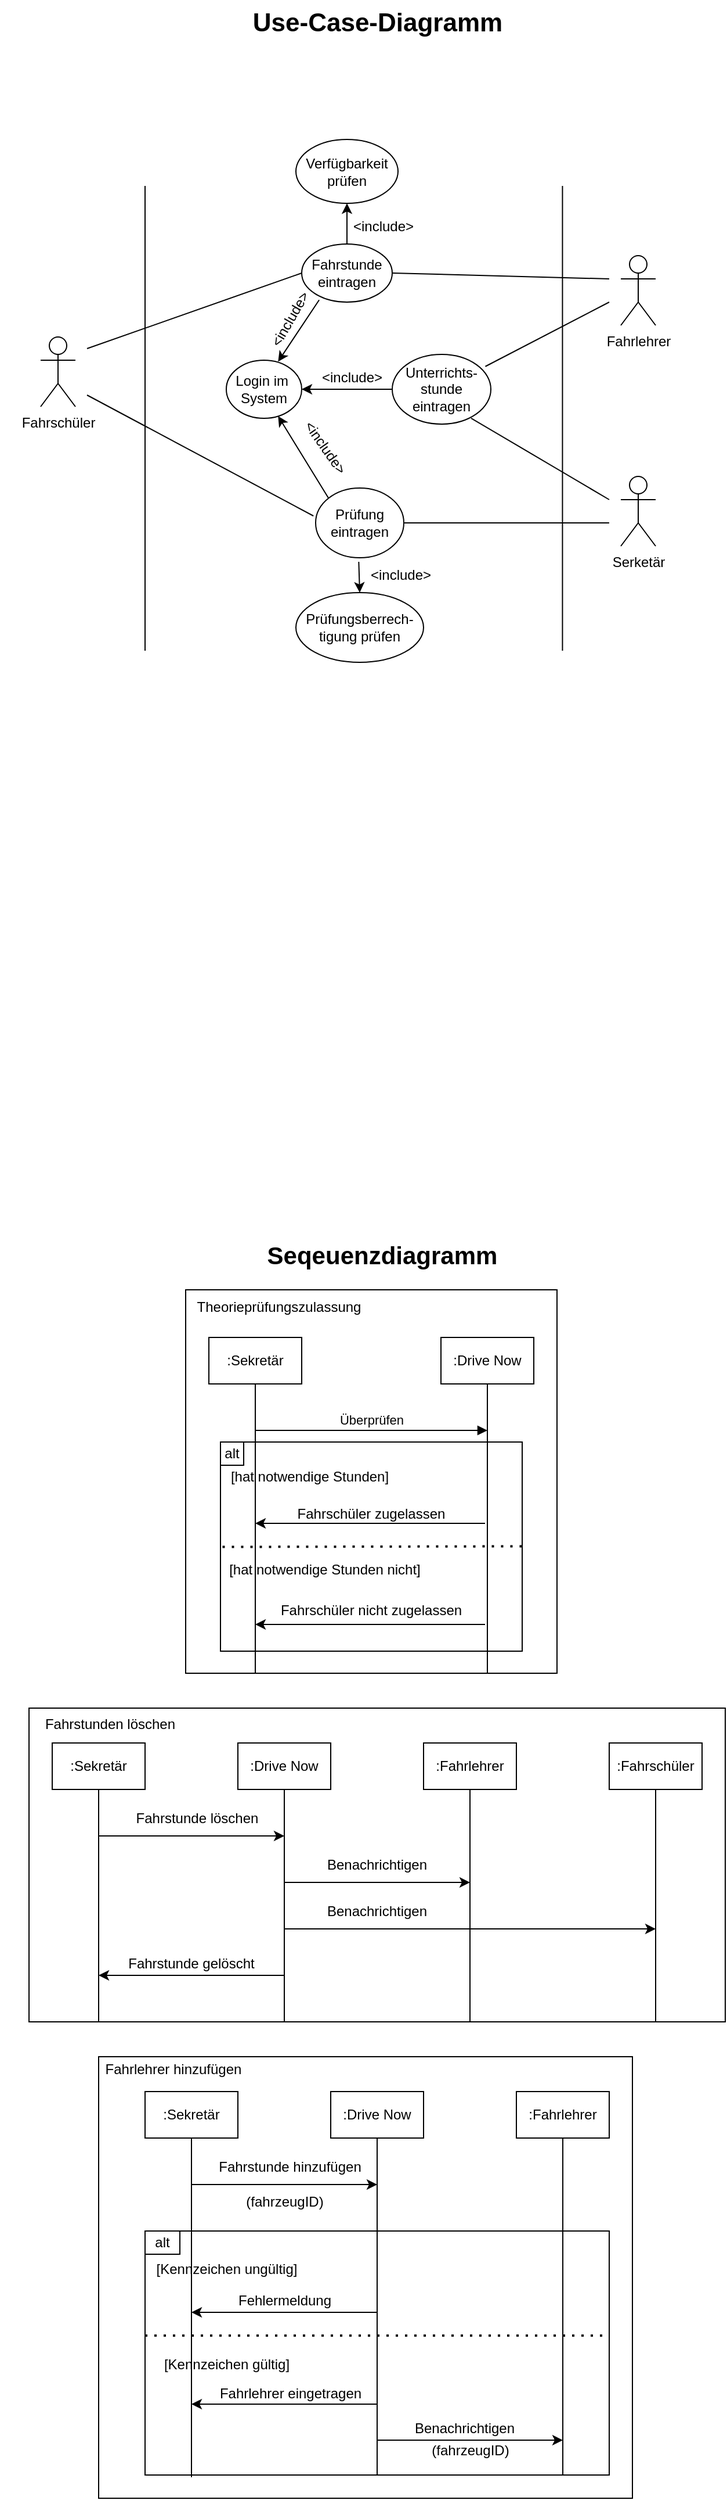 <mxfile version="22.1.0" type="github">
  <diagram name="Page-1" id="2YBvvXClWsGukQMizWep">
    <mxGraphModel dx="1283" dy="2307" grid="1" gridSize="10" guides="1" tooltips="1" connect="1" arrows="0" fold="1" page="1" pageScale="1" pageWidth="850" pageHeight="1100" math="0" shadow="0">
      <root>
        <mxCell id="0" />
        <mxCell id="1" parent="0" />
        <mxCell id="IucwxXnB9_I8mmwoXr7Y-1" value="" style="rounded=0;whiteSpace=wrap;html=1;fillColor=none;" vertex="1" parent="1">
          <mxGeometry x="200" y="710" width="460" height="380" as="geometry" />
        </mxCell>
        <mxCell id="ssYmU_9ab5f28VPRTGyQ-70" value="" style="rounded=0;whiteSpace=wrap;html=1;fillColor=none;" parent="1" vertex="1">
          <mxGeometry x="240" y="860" width="400" height="210" as="geometry" />
        </mxCell>
        <mxCell id="ssYmU_9ab5f28VPRTGyQ-24" value="" style="rounded=0;whiteSpace=wrap;html=1;fillColor=none;" parent="1" vertex="1">
          <mxGeometry x="275" y="50" width="320" height="330" as="geometry" />
        </mxCell>
        <mxCell id="ssYmU_9ab5f28VPRTGyQ-3" value="" style="rounded=0;whiteSpace=wrap;html=1;fillColor=none;" parent="1" vertex="1">
          <mxGeometry x="305" y="181" width="260" height="180" as="geometry" />
        </mxCell>
        <mxCell id="aM9ryv3xv72pqoxQDRHE-7" value="Überprüfen" style="html=1;verticalAlign=bottom;endArrow=block;edgeStyle=elbowEdgeStyle;elbow=vertical;curved=0;rounded=0;" parent="1" edge="1">
          <mxGeometry relative="1" as="geometry">
            <mxPoint x="335" y="171" as="sourcePoint" />
            <Array as="points">
              <mxPoint x="435" y="171" />
            </Array>
            <mxPoint x="535" y="171" as="targetPoint" />
            <mxPoint as="offset" />
          </mxGeometry>
        </mxCell>
        <mxCell id="ssYmU_9ab5f28VPRTGyQ-2" value="Theorieprüfungszulassung" style="text;html=1;align=center;verticalAlign=middle;resizable=0;points=[];autosize=1;strokeColor=none;fillColor=none;" parent="1" vertex="1">
          <mxGeometry x="275" y="50" width="160" height="30" as="geometry" />
        </mxCell>
        <mxCell id="ssYmU_9ab5f28VPRTGyQ-5" value="" style="rounded=0;whiteSpace=wrap;html=1;fillColor=none;" parent="1" vertex="1">
          <mxGeometry x="305" y="181" width="20" height="20" as="geometry" />
        </mxCell>
        <mxCell id="ssYmU_9ab5f28VPRTGyQ-6" value="alt" style="text;html=1;strokeColor=none;fillColor=none;align=center;verticalAlign=middle;whiteSpace=wrap;rounded=0;" parent="1" vertex="1">
          <mxGeometry x="285" y="176" width="60" height="30" as="geometry" />
        </mxCell>
        <mxCell id="ssYmU_9ab5f28VPRTGyQ-8" value="Fahrschüler zugelassen" style="text;html=1;strokeColor=none;fillColor=none;align=center;verticalAlign=middle;whiteSpace=wrap;rounded=0;" parent="1" vertex="1">
          <mxGeometry x="345" y="228" width="180" height="30" as="geometry" />
        </mxCell>
        <mxCell id="ssYmU_9ab5f28VPRTGyQ-9" value="[hat notwendige Stunden]" style="text;html=1;strokeColor=none;fillColor=none;align=center;verticalAlign=middle;whiteSpace=wrap;rounded=0;" parent="1" vertex="1">
          <mxGeometry x="302" y="206" width="160" height="10" as="geometry" />
        </mxCell>
        <mxCell id="ssYmU_9ab5f28VPRTGyQ-10" value="" style="endArrow=classic;html=1;rounded=0;" parent="1" edge="1">
          <mxGeometry width="50" height="50" relative="1" as="geometry">
            <mxPoint x="533" y="251" as="sourcePoint" />
            <mxPoint x="335" y="251" as="targetPoint" />
          </mxGeometry>
        </mxCell>
        <mxCell id="ssYmU_9ab5f28VPRTGyQ-14" value="" style="endArrow=none;dashed=1;html=1;dashPattern=1 3;strokeWidth=2;rounded=0;entryX=0.001;entryY=0.596;entryDx=0;entryDy=0;entryPerimeter=0;exitX=0.999;exitY=0.593;exitDx=0;exitDy=0;exitPerimeter=0;" parent="1" edge="1">
          <mxGeometry width="50" height="50" relative="1" as="geometry">
            <mxPoint x="564.74" y="270.74" as="sourcePoint" />
            <mxPoint x="305.26" y="271.28" as="targetPoint" />
          </mxGeometry>
        </mxCell>
        <mxCell id="ssYmU_9ab5f28VPRTGyQ-15" value=":Sekretär" style="rounded=0;whiteSpace=wrap;html=1;" parent="1" vertex="1">
          <mxGeometry x="295" y="91" width="80" height="40" as="geometry" />
        </mxCell>
        <mxCell id="ssYmU_9ab5f28VPRTGyQ-16" value=":Drive Now" style="rounded=0;whiteSpace=wrap;html=1;" parent="1" vertex="1">
          <mxGeometry x="495" y="91" width="80" height="40" as="geometry" />
        </mxCell>
        <mxCell id="ssYmU_9ab5f28VPRTGyQ-17" value="" style="endArrow=none;html=1;rounded=0;" parent="1" edge="1">
          <mxGeometry width="50" height="50" relative="1" as="geometry">
            <mxPoint x="335" y="380" as="sourcePoint" />
            <mxPoint x="335" y="131" as="targetPoint" />
          </mxGeometry>
        </mxCell>
        <mxCell id="ssYmU_9ab5f28VPRTGyQ-18" value="" style="endArrow=none;html=1;rounded=0;" parent="1" edge="1">
          <mxGeometry width="50" height="50" relative="1" as="geometry">
            <mxPoint x="535" y="380" as="sourcePoint" />
            <mxPoint x="535" y="131" as="targetPoint" />
          </mxGeometry>
        </mxCell>
        <mxCell id="ssYmU_9ab5f28VPRTGyQ-20" value="[hat notwendige Stunden nicht]" style="text;html=1;strokeColor=none;fillColor=none;align=center;verticalAlign=middle;whiteSpace=wrap;rounded=0;" parent="1" vertex="1">
          <mxGeometry x="290" y="291" width="210" as="geometry" />
        </mxCell>
        <mxCell id="ssYmU_9ab5f28VPRTGyQ-22" value="Fahrschüler nicht zugelassen" style="text;html=1;strokeColor=none;fillColor=none;align=center;verticalAlign=middle;whiteSpace=wrap;rounded=0;" parent="1" vertex="1">
          <mxGeometry x="345" y="311" width="180" height="30" as="geometry" />
        </mxCell>
        <mxCell id="ssYmU_9ab5f28VPRTGyQ-23" value="" style="endArrow=classic;html=1;rounded=0;" parent="1" edge="1">
          <mxGeometry width="50" height="50" relative="1" as="geometry">
            <mxPoint x="533" y="338" as="sourcePoint" />
            <mxPoint x="335" y="338" as="targetPoint" />
          </mxGeometry>
        </mxCell>
        <mxCell id="ssYmU_9ab5f28VPRTGyQ-27" value=":Sekretär" style="rounded=0;whiteSpace=wrap;html=1;" parent="1" vertex="1">
          <mxGeometry x="160" y="440" width="80" height="40" as="geometry" />
        </mxCell>
        <mxCell id="ssYmU_9ab5f28VPRTGyQ-28" value="" style="endArrow=none;html=1;rounded=0;entryX=0.5;entryY=1;entryDx=0;entryDy=0;" parent="1" target="ssYmU_9ab5f28VPRTGyQ-27" edge="1">
          <mxGeometry width="50" height="50" relative="1" as="geometry">
            <mxPoint x="200" y="680" as="sourcePoint" />
            <mxPoint x="470" y="500" as="targetPoint" />
          </mxGeometry>
        </mxCell>
        <mxCell id="ssYmU_9ab5f28VPRTGyQ-33" value=":Drive Now" style="rounded=0;whiteSpace=wrap;html=1;" parent="1" vertex="1">
          <mxGeometry x="320" y="440" width="80" height="40" as="geometry" />
        </mxCell>
        <mxCell id="ssYmU_9ab5f28VPRTGyQ-34" value="" style="endArrow=none;html=1;rounded=0;entryX=0.5;entryY=1;entryDx=0;entryDy=0;" parent="1" target="ssYmU_9ab5f28VPRTGyQ-33" edge="1">
          <mxGeometry width="50" height="50" relative="1" as="geometry">
            <mxPoint x="360" y="680" as="sourcePoint" />
            <mxPoint x="630" y="500" as="targetPoint" />
          </mxGeometry>
        </mxCell>
        <mxCell id="ssYmU_9ab5f28VPRTGyQ-35" value=":Fahrlehrer" style="rounded=0;whiteSpace=wrap;html=1;" parent="1" vertex="1">
          <mxGeometry x="480" y="440" width="80" height="40" as="geometry" />
        </mxCell>
        <mxCell id="ssYmU_9ab5f28VPRTGyQ-36" value="" style="endArrow=none;html=1;rounded=0;entryX=0.5;entryY=1;entryDx=0;entryDy=0;" parent="1" target="ssYmU_9ab5f28VPRTGyQ-35" edge="1">
          <mxGeometry width="50" height="50" relative="1" as="geometry">
            <mxPoint x="520" y="680" as="sourcePoint" />
            <mxPoint x="790" y="500" as="targetPoint" />
          </mxGeometry>
        </mxCell>
        <mxCell id="ssYmU_9ab5f28VPRTGyQ-37" value=":Fahrschüler" style="rounded=0;whiteSpace=wrap;html=1;" parent="1" vertex="1">
          <mxGeometry x="640" y="440" width="80" height="40" as="geometry" />
        </mxCell>
        <mxCell id="ssYmU_9ab5f28VPRTGyQ-38" value="" style="endArrow=none;html=1;rounded=0;entryX=0.5;entryY=1;entryDx=0;entryDy=0;" parent="1" target="ssYmU_9ab5f28VPRTGyQ-37" edge="1">
          <mxGeometry width="50" height="50" relative="1" as="geometry">
            <mxPoint x="680" y="680" as="sourcePoint" />
            <mxPoint x="950" y="500" as="targetPoint" />
          </mxGeometry>
        </mxCell>
        <mxCell id="ssYmU_9ab5f28VPRTGyQ-39" value="" style="endArrow=classic;html=1;rounded=0;" parent="1" edge="1">
          <mxGeometry width="50" height="50" relative="1" as="geometry">
            <mxPoint x="200" y="520" as="sourcePoint" />
            <mxPoint x="360" y="520" as="targetPoint" />
          </mxGeometry>
        </mxCell>
        <mxCell id="ssYmU_9ab5f28VPRTGyQ-40" value="" style="endArrow=classic;html=1;rounded=0;" parent="1" edge="1">
          <mxGeometry width="50" height="50" relative="1" as="geometry">
            <mxPoint x="360" y="560" as="sourcePoint" />
            <mxPoint x="520" y="560" as="targetPoint" />
          </mxGeometry>
        </mxCell>
        <mxCell id="ssYmU_9ab5f28VPRTGyQ-41" value="" style="endArrow=classic;html=1;rounded=0;" parent="1" edge="1">
          <mxGeometry width="50" height="50" relative="1" as="geometry">
            <mxPoint x="360" y="600" as="sourcePoint" />
            <mxPoint x="680" y="600" as="targetPoint" />
          </mxGeometry>
        </mxCell>
        <mxCell id="ssYmU_9ab5f28VPRTGyQ-42" value="" style="endArrow=classic;html=1;rounded=0;" parent="1" edge="1">
          <mxGeometry width="50" height="50" relative="1" as="geometry">
            <mxPoint x="360" y="640" as="sourcePoint" />
            <mxPoint x="200" y="640" as="targetPoint" />
          </mxGeometry>
        </mxCell>
        <mxCell id="ssYmU_9ab5f28VPRTGyQ-43" value="" style="rounded=0;whiteSpace=wrap;html=1;fillColor=none;" parent="1" vertex="1">
          <mxGeometry x="140" y="410" width="600" height="270" as="geometry" />
        </mxCell>
        <mxCell id="ssYmU_9ab5f28VPRTGyQ-44" value="Fahrstunden löschen" style="text;html=1;strokeColor=none;fillColor=none;align=center;verticalAlign=middle;whiteSpace=wrap;rounded=0;" parent="1" vertex="1">
          <mxGeometry x="115" y="414" width="190" height="19" as="geometry" />
        </mxCell>
        <mxCell id="ssYmU_9ab5f28VPRTGyQ-45" value="Fahrstunde löschen" style="text;html=1;strokeColor=none;fillColor=none;align=center;verticalAlign=middle;whiteSpace=wrap;rounded=0;" parent="1" vertex="1">
          <mxGeometry x="130" y="490" width="310" height="30" as="geometry" />
        </mxCell>
        <mxCell id="ssYmU_9ab5f28VPRTGyQ-47" value="Benachrichtigen" style="text;html=1;strokeColor=none;fillColor=none;align=center;verticalAlign=middle;whiteSpace=wrap;rounded=0;" parent="1" vertex="1">
          <mxGeometry x="285" y="530" width="310" height="30" as="geometry" />
        </mxCell>
        <mxCell id="ssYmU_9ab5f28VPRTGyQ-48" value="Benachrichtigen" style="text;html=1;strokeColor=none;fillColor=none;align=center;verticalAlign=middle;whiteSpace=wrap;rounded=0;" parent="1" vertex="1">
          <mxGeometry x="285" y="570" width="310" height="30" as="geometry" />
        </mxCell>
        <mxCell id="ssYmU_9ab5f28VPRTGyQ-49" value="Fahrstunde gelöscht" style="text;html=1;strokeColor=none;fillColor=none;align=center;verticalAlign=middle;whiteSpace=wrap;rounded=0;" parent="1" vertex="1">
          <mxGeometry x="190" y="620" width="180" height="20" as="geometry" />
        </mxCell>
        <mxCell id="ssYmU_9ab5f28VPRTGyQ-51" value=":Sekretär" style="rounded=0;whiteSpace=wrap;html=1;" parent="1" vertex="1">
          <mxGeometry x="240" y="740" width="80" height="40" as="geometry" />
        </mxCell>
        <mxCell id="ssYmU_9ab5f28VPRTGyQ-52" value="" style="endArrow=none;html=1;rounded=0;entryX=0.5;entryY=1;entryDx=0;entryDy=0;exitX=0.1;exitY=1.009;exitDx=0;exitDy=0;exitPerimeter=0;" parent="1" source="ssYmU_9ab5f28VPRTGyQ-70" target="ssYmU_9ab5f28VPRTGyQ-51" edge="1">
          <mxGeometry width="50" height="50" relative="1" as="geometry">
            <mxPoint x="280" y="980" as="sourcePoint" />
            <mxPoint x="550" y="800" as="targetPoint" />
          </mxGeometry>
        </mxCell>
        <mxCell id="ssYmU_9ab5f28VPRTGyQ-53" value=":Drive Now" style="rounded=0;whiteSpace=wrap;html=1;" parent="1" vertex="1">
          <mxGeometry x="400" y="740" width="80" height="40" as="geometry" />
        </mxCell>
        <mxCell id="ssYmU_9ab5f28VPRTGyQ-54" value="" style="endArrow=none;html=1;rounded=0;entryX=0.5;entryY=1;entryDx=0;entryDy=0;exitX=0.5;exitY=1;exitDx=0;exitDy=0;" parent="1" source="ssYmU_9ab5f28VPRTGyQ-70" target="ssYmU_9ab5f28VPRTGyQ-53" edge="1">
          <mxGeometry width="50" height="50" relative="1" as="geometry">
            <mxPoint x="440" y="980" as="sourcePoint" />
            <mxPoint x="710" y="800" as="targetPoint" />
          </mxGeometry>
        </mxCell>
        <mxCell id="ssYmU_9ab5f28VPRTGyQ-55" value=":Fahrlehrer" style="rounded=0;whiteSpace=wrap;html=1;" parent="1" vertex="1">
          <mxGeometry x="560" y="740" width="80" height="40" as="geometry" />
        </mxCell>
        <mxCell id="ssYmU_9ab5f28VPRTGyQ-56" value="" style="endArrow=none;html=1;rounded=0;entryX=0.5;entryY=1;entryDx=0;entryDy=0;" parent="1" target="ssYmU_9ab5f28VPRTGyQ-55" edge="1">
          <mxGeometry width="50" height="50" relative="1" as="geometry">
            <mxPoint x="600" y="1070" as="sourcePoint" />
            <mxPoint x="870" y="800" as="targetPoint" />
          </mxGeometry>
        </mxCell>
        <mxCell id="ssYmU_9ab5f28VPRTGyQ-59" value="" style="endArrow=classic;html=1;rounded=0;" parent="1" edge="1">
          <mxGeometry width="50" height="50" relative="1" as="geometry">
            <mxPoint x="280" y="820" as="sourcePoint" />
            <mxPoint x="440" y="820" as="targetPoint" />
          </mxGeometry>
        </mxCell>
        <mxCell id="ssYmU_9ab5f28VPRTGyQ-63" value="Fahrstunde hinzufügen" style="text;html=1;strokeColor=none;fillColor=none;align=center;verticalAlign=middle;whiteSpace=wrap;rounded=0;" parent="1" vertex="1">
          <mxGeometry x="210" y="790" width="310" height="30" as="geometry" />
        </mxCell>
        <mxCell id="ssYmU_9ab5f28VPRTGyQ-69" value="(fahrzeugID)" style="text;html=1;align=center;verticalAlign=middle;resizable=0;points=[];autosize=1;strokeColor=none;fillColor=none;" parent="1" vertex="1">
          <mxGeometry x="315" y="820" width="90" height="30" as="geometry" />
        </mxCell>
        <mxCell id="ssYmU_9ab5f28VPRTGyQ-73" value="alt" style="whiteSpace=wrap;html=1;fillColor=none;" parent="1" vertex="1">
          <mxGeometry x="240" y="860" width="30" height="20" as="geometry" />
        </mxCell>
        <mxCell id="ssYmU_9ab5f28VPRTGyQ-74" value="[Kennzeichen ungültig]" style="text;html=1;align=center;verticalAlign=middle;resizable=0;points=[];autosize=1;strokeColor=none;fillColor=none;" parent="1" vertex="1">
          <mxGeometry x="240" y="878" width="140" height="30" as="geometry" />
        </mxCell>
        <mxCell id="ssYmU_9ab5f28VPRTGyQ-76" value="" style="endArrow=classic;html=1;rounded=0;" parent="1" edge="1">
          <mxGeometry width="50" height="50" relative="1" as="geometry">
            <mxPoint x="440" y="930" as="sourcePoint" />
            <mxPoint x="280" y="930" as="targetPoint" />
          </mxGeometry>
        </mxCell>
        <mxCell id="ssYmU_9ab5f28VPRTGyQ-77" value="Fehlermeldung" style="text;html=1;align=center;verticalAlign=middle;resizable=0;points=[];autosize=1;strokeColor=none;fillColor=none;" parent="1" vertex="1">
          <mxGeometry x="310" y="905" width="100" height="30" as="geometry" />
        </mxCell>
        <mxCell id="ssYmU_9ab5f28VPRTGyQ-80" value="" style="endArrow=none;dashed=1;html=1;dashPattern=1 3;strokeWidth=2;rounded=0;exitX=0;exitY=0.5;exitDx=0;exitDy=0;entryX=1;entryY=0.5;entryDx=0;entryDy=0;" parent="1" edge="1">
          <mxGeometry width="50" height="50" relative="1" as="geometry">
            <mxPoint x="240" y="950" as="sourcePoint" />
            <mxPoint x="640" y="950" as="targetPoint" />
          </mxGeometry>
        </mxCell>
        <mxCell id="ssYmU_9ab5f28VPRTGyQ-81" value="[Kennzeichen gültig]" style="text;html=1;align=center;verticalAlign=middle;resizable=0;points=[];autosize=1;strokeColor=none;fillColor=none;" parent="1" vertex="1">
          <mxGeometry x="245" y="960" width="130" height="30" as="geometry" />
        </mxCell>
        <mxCell id="ssYmU_9ab5f28VPRTGyQ-82" value="" style="endArrow=classic;html=1;rounded=0;" parent="1" edge="1">
          <mxGeometry width="50" height="50" relative="1" as="geometry">
            <mxPoint x="440" y="1009" as="sourcePoint" />
            <mxPoint x="280" y="1009" as="targetPoint" />
          </mxGeometry>
        </mxCell>
        <mxCell id="ssYmU_9ab5f28VPRTGyQ-83" value="Fahrlehrer eingetragen" style="text;html=1;align=center;verticalAlign=middle;resizable=0;points=[];autosize=1;strokeColor=none;fillColor=none;" parent="1" vertex="1">
          <mxGeometry x="290" y="985" width="150" height="30" as="geometry" />
        </mxCell>
        <mxCell id="ssYmU_9ab5f28VPRTGyQ-85" value="" style="endArrow=classic;html=1;rounded=0;" parent="1" edge="1">
          <mxGeometry width="50" height="50" relative="1" as="geometry">
            <mxPoint x="440" y="1040" as="sourcePoint" />
            <mxPoint x="600" y="1040" as="targetPoint" />
          </mxGeometry>
        </mxCell>
        <mxCell id="ssYmU_9ab5f28VPRTGyQ-86" value="Benachrichtigen" style="text;html=1;align=center;verticalAlign=middle;resizable=0;points=[];autosize=1;strokeColor=none;fillColor=none;" parent="1" vertex="1">
          <mxGeometry x="460" y="1015" width="110" height="30" as="geometry" />
        </mxCell>
        <mxCell id="ssYmU_9ab5f28VPRTGyQ-87" value="(fahrzeugID)" style="text;html=1;align=center;verticalAlign=middle;resizable=0;points=[];autosize=1;strokeColor=none;fillColor=none;" parent="1" vertex="1">
          <mxGeometry x="475" y="1034" width="90" height="30" as="geometry" />
        </mxCell>
        <mxCell id="IucwxXnB9_I8mmwoXr7Y-2" value="Fahrlehrer hinzufügen" style="text;html=1;align=center;verticalAlign=middle;resizable=0;points=[];autosize=1;strokeColor=none;fillColor=none;" vertex="1" parent="1">
          <mxGeometry x="194" y="706" width="140" height="30" as="geometry" />
        </mxCell>
        <mxCell id="IucwxXnB9_I8mmwoXr7Y-3" value="&lt;font style=&quot;font-size: 21px;&quot;&gt;&lt;b&gt;Seqeuenzdiagramm&lt;/b&gt;&lt;/font&gt;" style="text;html=1;align=center;verticalAlign=middle;resizable=0;points=[];autosize=1;strokeColor=none;fillColor=none;" vertex="1" parent="1">
          <mxGeometry x="334" width="220" height="40" as="geometry" />
        </mxCell>
        <mxCell id="IucwxXnB9_I8mmwoXr7Y-4" value="&lt;font style=&quot;font-size: 22px;&quot;&gt;&lt;b&gt;Use-Case-Diagramm&lt;/b&gt;&lt;/font&gt;" style="text;html=1;align=center;verticalAlign=middle;resizable=0;points=[];autosize=1;strokeColor=none;fillColor=none;" vertex="1" parent="1">
          <mxGeometry x="320" y="-1060" width="240" height="40" as="geometry" />
        </mxCell>
        <mxCell id="IucwxXnB9_I8mmwoXr7Y-5" value="" style="endArrow=none;html=1;rounded=0;" edge="1" parent="1">
          <mxGeometry width="50" height="50" relative="1" as="geometry">
            <mxPoint x="240" y="-500" as="sourcePoint" />
            <mxPoint x="240" y="-900" as="targetPoint" />
          </mxGeometry>
        </mxCell>
        <mxCell id="IucwxXnB9_I8mmwoXr7Y-6" value="" style="endArrow=none;html=1;rounded=0;" edge="1" parent="1">
          <mxGeometry width="50" height="50" relative="1" as="geometry">
            <mxPoint x="599.72" y="-500" as="sourcePoint" />
            <mxPoint x="599.72" y="-900" as="targetPoint" />
          </mxGeometry>
        </mxCell>
        <mxCell id="IucwxXnB9_I8mmwoXr7Y-7" value="Fahrschüler" style="shape=umlActor;verticalLabelPosition=bottom;verticalAlign=top;html=1;outlineConnect=0;" vertex="1" parent="1">
          <mxGeometry x="150" y="-770" width="30" height="60" as="geometry" />
        </mxCell>
        <mxCell id="IucwxXnB9_I8mmwoXr7Y-9" value="Serketär" style="shape=umlActor;verticalLabelPosition=bottom;verticalAlign=top;html=1;outlineConnect=0;" vertex="1" parent="1">
          <mxGeometry x="650" y="-650" width="30" height="60" as="geometry" />
        </mxCell>
        <mxCell id="IucwxXnB9_I8mmwoXr7Y-10" value="Fahrlehrer" style="shape=umlActor;verticalLabelPosition=bottom;verticalAlign=top;html=1;outlineConnect=0;" vertex="1" parent="1">
          <mxGeometry x="650" y="-840" width="30" height="60" as="geometry" />
        </mxCell>
        <mxCell id="IucwxXnB9_I8mmwoXr7Y-11" value="Fahrstunde &lt;br&gt;eintragen" style="ellipse;whiteSpace=wrap;html=1;" vertex="1" parent="1">
          <mxGeometry x="375" y="-850" width="78" height="50" as="geometry" />
        </mxCell>
        <mxCell id="IucwxXnB9_I8mmwoXr7Y-14" value="Login im&amp;nbsp;&lt;br&gt;System" style="ellipse;whiteSpace=wrap;html=1;" vertex="1" parent="1">
          <mxGeometry x="310" y="-750" width="65" height="50" as="geometry" />
        </mxCell>
        <mxCell id="IucwxXnB9_I8mmwoXr7Y-22" style="edgeStyle=orthogonalEdgeStyle;rounded=0;orthogonalLoop=1;jettySize=auto;html=1;exitX=0;exitY=0.5;exitDx=0;exitDy=0;entryX=1;entryY=0.5;entryDx=0;entryDy=0;" edge="1" parent="1" source="IucwxXnB9_I8mmwoXr7Y-16" target="IucwxXnB9_I8mmwoXr7Y-14">
          <mxGeometry relative="1" as="geometry" />
        </mxCell>
        <mxCell id="IucwxXnB9_I8mmwoXr7Y-16" value="Unterrichts-&lt;br&gt;stunde eintragen" style="ellipse;whiteSpace=wrap;html=1;" vertex="1" parent="1">
          <mxGeometry x="453" y="-755" width="85" height="60" as="geometry" />
        </mxCell>
        <mxCell id="IucwxXnB9_I8mmwoXr7Y-17" value="Prüfung&lt;br&gt;eintragen" style="ellipse;whiteSpace=wrap;html=1;" vertex="1" parent="1">
          <mxGeometry x="387" y="-640" width="76" height="60" as="geometry" />
        </mxCell>
        <mxCell id="IucwxXnB9_I8mmwoXr7Y-18" value="Prüfungsberrech-&lt;br&gt;tigung prüfen" style="ellipse;whiteSpace=wrap;html=1;" vertex="1" parent="1">
          <mxGeometry x="370" y="-550" width="110" height="60" as="geometry" />
        </mxCell>
        <mxCell id="IucwxXnB9_I8mmwoXr7Y-19" value="Verfügbarkeit&lt;br&gt;prüfen" style="ellipse;whiteSpace=wrap;html=1;" vertex="1" parent="1">
          <mxGeometry x="370" y="-940" width="88" height="55" as="geometry" />
        </mxCell>
        <mxCell id="IucwxXnB9_I8mmwoXr7Y-20" value="" style="endArrow=none;html=1;rounded=0;entryX=0;entryY=0.5;entryDx=0;entryDy=0;" edge="1" parent="1" target="IucwxXnB9_I8mmwoXr7Y-11">
          <mxGeometry width="50" height="50" relative="1" as="geometry">
            <mxPoint x="190" y="-760" as="sourcePoint" />
            <mxPoint x="470" y="-750" as="targetPoint" />
          </mxGeometry>
        </mxCell>
        <mxCell id="IucwxXnB9_I8mmwoXr7Y-21" value="" style="endArrow=none;html=1;rounded=0;exitX=-0.025;exitY=0.4;exitDx=0;exitDy=0;exitPerimeter=0;" edge="1" parent="1" source="IucwxXnB9_I8mmwoXr7Y-17">
          <mxGeometry width="50" height="50" relative="1" as="geometry">
            <mxPoint x="420" y="-700" as="sourcePoint" />
            <mxPoint x="190" y="-720" as="targetPoint" />
          </mxGeometry>
        </mxCell>
        <mxCell id="IucwxXnB9_I8mmwoXr7Y-23" value="" style="endArrow=none;html=1;rounded=0;exitX=0.944;exitY=0.173;exitDx=0;exitDy=0;exitPerimeter=0;" edge="1" parent="1" source="IucwxXnB9_I8mmwoXr7Y-16">
          <mxGeometry width="50" height="50" relative="1" as="geometry">
            <mxPoint x="420" y="-700" as="sourcePoint" />
            <mxPoint x="640" y="-800" as="targetPoint" />
          </mxGeometry>
        </mxCell>
        <mxCell id="IucwxXnB9_I8mmwoXr7Y-24" value="" style="endArrow=none;html=1;rounded=0;entryX=1;entryY=0.5;entryDx=0;entryDy=0;" edge="1" parent="1" target="IucwxXnB9_I8mmwoXr7Y-11">
          <mxGeometry width="50" height="50" relative="1" as="geometry">
            <mxPoint x="640" y="-820" as="sourcePoint" />
            <mxPoint x="470" y="-750" as="targetPoint" />
          </mxGeometry>
        </mxCell>
        <mxCell id="IucwxXnB9_I8mmwoXr7Y-25" value="" style="endArrow=none;html=1;rounded=0;exitX=0.8;exitY=0.915;exitDx=0;exitDy=0;exitPerimeter=0;" edge="1" parent="1" source="IucwxXnB9_I8mmwoXr7Y-16">
          <mxGeometry width="50" height="50" relative="1" as="geometry">
            <mxPoint x="420" y="-700" as="sourcePoint" />
            <mxPoint x="640" y="-630" as="targetPoint" />
          </mxGeometry>
        </mxCell>
        <mxCell id="IucwxXnB9_I8mmwoXr7Y-26" value="" style="endArrow=none;html=1;rounded=0;exitX=1;exitY=0.5;exitDx=0;exitDy=0;" edge="1" parent="1" source="IucwxXnB9_I8mmwoXr7Y-17">
          <mxGeometry width="50" height="50" relative="1" as="geometry">
            <mxPoint x="420" y="-700" as="sourcePoint" />
            <mxPoint x="640" y="-610" as="targetPoint" />
          </mxGeometry>
        </mxCell>
        <mxCell id="IucwxXnB9_I8mmwoXr7Y-27" value="" style="endArrow=classic;html=1;rounded=0;entryX=0.687;entryY=0.962;entryDx=0;entryDy=0;entryPerimeter=0;exitX=0;exitY=0;exitDx=0;exitDy=0;" edge="1" parent="1" source="IucwxXnB9_I8mmwoXr7Y-17" target="IucwxXnB9_I8mmwoXr7Y-14">
          <mxGeometry width="50" height="50" relative="1" as="geometry">
            <mxPoint x="420" y="-700" as="sourcePoint" />
            <mxPoint x="470" y="-750" as="targetPoint" />
          </mxGeometry>
        </mxCell>
        <mxCell id="IucwxXnB9_I8mmwoXr7Y-28" value="" style="edgeStyle=none;orthogonalLoop=1;jettySize=auto;html=1;rounded=0;entryX=0.687;entryY=0.025;entryDx=0;entryDy=0;entryPerimeter=0;exitX=0.193;exitY=0.962;exitDx=0;exitDy=0;exitPerimeter=0;" edge="1" parent="1" source="IucwxXnB9_I8mmwoXr7Y-11" target="IucwxXnB9_I8mmwoXr7Y-14">
          <mxGeometry width="100" relative="1" as="geometry">
            <mxPoint x="490" y="-790" as="sourcePoint" />
            <mxPoint x="390" y="-790" as="targetPoint" />
            <Array as="points" />
          </mxGeometry>
        </mxCell>
        <mxCell id="IucwxXnB9_I8mmwoXr7Y-29" value="" style="edgeStyle=none;orthogonalLoop=1;jettySize=auto;html=1;rounded=0;entryX=0.5;entryY=1;entryDx=0;entryDy=0;exitX=0.5;exitY=0;exitDx=0;exitDy=0;" edge="1" parent="1" source="IucwxXnB9_I8mmwoXr7Y-11" target="IucwxXnB9_I8mmwoXr7Y-19">
          <mxGeometry width="100" relative="1" as="geometry">
            <mxPoint x="450" y="-860" as="sourcePoint" />
            <mxPoint x="550" y="-860" as="targetPoint" />
            <Array as="points" />
          </mxGeometry>
        </mxCell>
        <mxCell id="IucwxXnB9_I8mmwoXr7Y-30" value="" style="edgeStyle=none;orthogonalLoop=1;jettySize=auto;html=1;rounded=0;exitX=0.489;exitY=1.059;exitDx=0;exitDy=0;exitPerimeter=0;entryX=0.5;entryY=0;entryDx=0;entryDy=0;" edge="1" parent="1" source="IucwxXnB9_I8mmwoXr7Y-17" target="IucwxXnB9_I8mmwoXr7Y-18">
          <mxGeometry width="100" relative="1" as="geometry">
            <mxPoint x="470" y="-440" as="sourcePoint" />
            <mxPoint x="570" y="-440" as="targetPoint" />
            <Array as="points" />
          </mxGeometry>
        </mxCell>
        <mxCell id="IucwxXnB9_I8mmwoXr7Y-31" value="&amp;lt;include&amp;gt;" style="text;html=1;align=center;verticalAlign=middle;resizable=0;points=[];autosize=1;strokeColor=none;fillColor=none;rotation=55;" vertex="1" parent="1">
          <mxGeometry x="355" y="-690" width="80" height="30" as="geometry" />
        </mxCell>
        <mxCell id="IucwxXnB9_I8mmwoXr7Y-33" value="&amp;lt;include&amp;gt;" style="text;html=1;align=center;verticalAlign=middle;resizable=0;points=[];autosize=1;strokeColor=none;fillColor=none;" vertex="1" parent="1">
          <mxGeometry x="420" y="-580" width="80" height="30" as="geometry" />
        </mxCell>
        <mxCell id="IucwxXnB9_I8mmwoXr7Y-34" value="&amp;lt;include&amp;gt;" style="text;html=1;align=center;verticalAlign=middle;resizable=0;points=[];autosize=1;strokeColor=none;fillColor=none;" vertex="1" parent="1">
          <mxGeometry x="378" y="-750" width="80" height="30" as="geometry" />
        </mxCell>
        <mxCell id="IucwxXnB9_I8mmwoXr7Y-35" value="&amp;lt;include&amp;gt;" style="text;html=1;align=center;verticalAlign=middle;resizable=0;points=[];autosize=1;strokeColor=none;fillColor=none;rotation=-60;" vertex="1" parent="1">
          <mxGeometry x="325" y="-800" width="80" height="30" as="geometry" />
        </mxCell>
        <mxCell id="IucwxXnB9_I8mmwoXr7Y-36" value="&amp;lt;include&amp;gt;" style="text;html=1;align=center;verticalAlign=middle;resizable=0;points=[];autosize=1;strokeColor=none;fillColor=none;" vertex="1" parent="1">
          <mxGeometry x="405" y="-880" width="80" height="30" as="geometry" />
        </mxCell>
      </root>
    </mxGraphModel>
  </diagram>
</mxfile>
